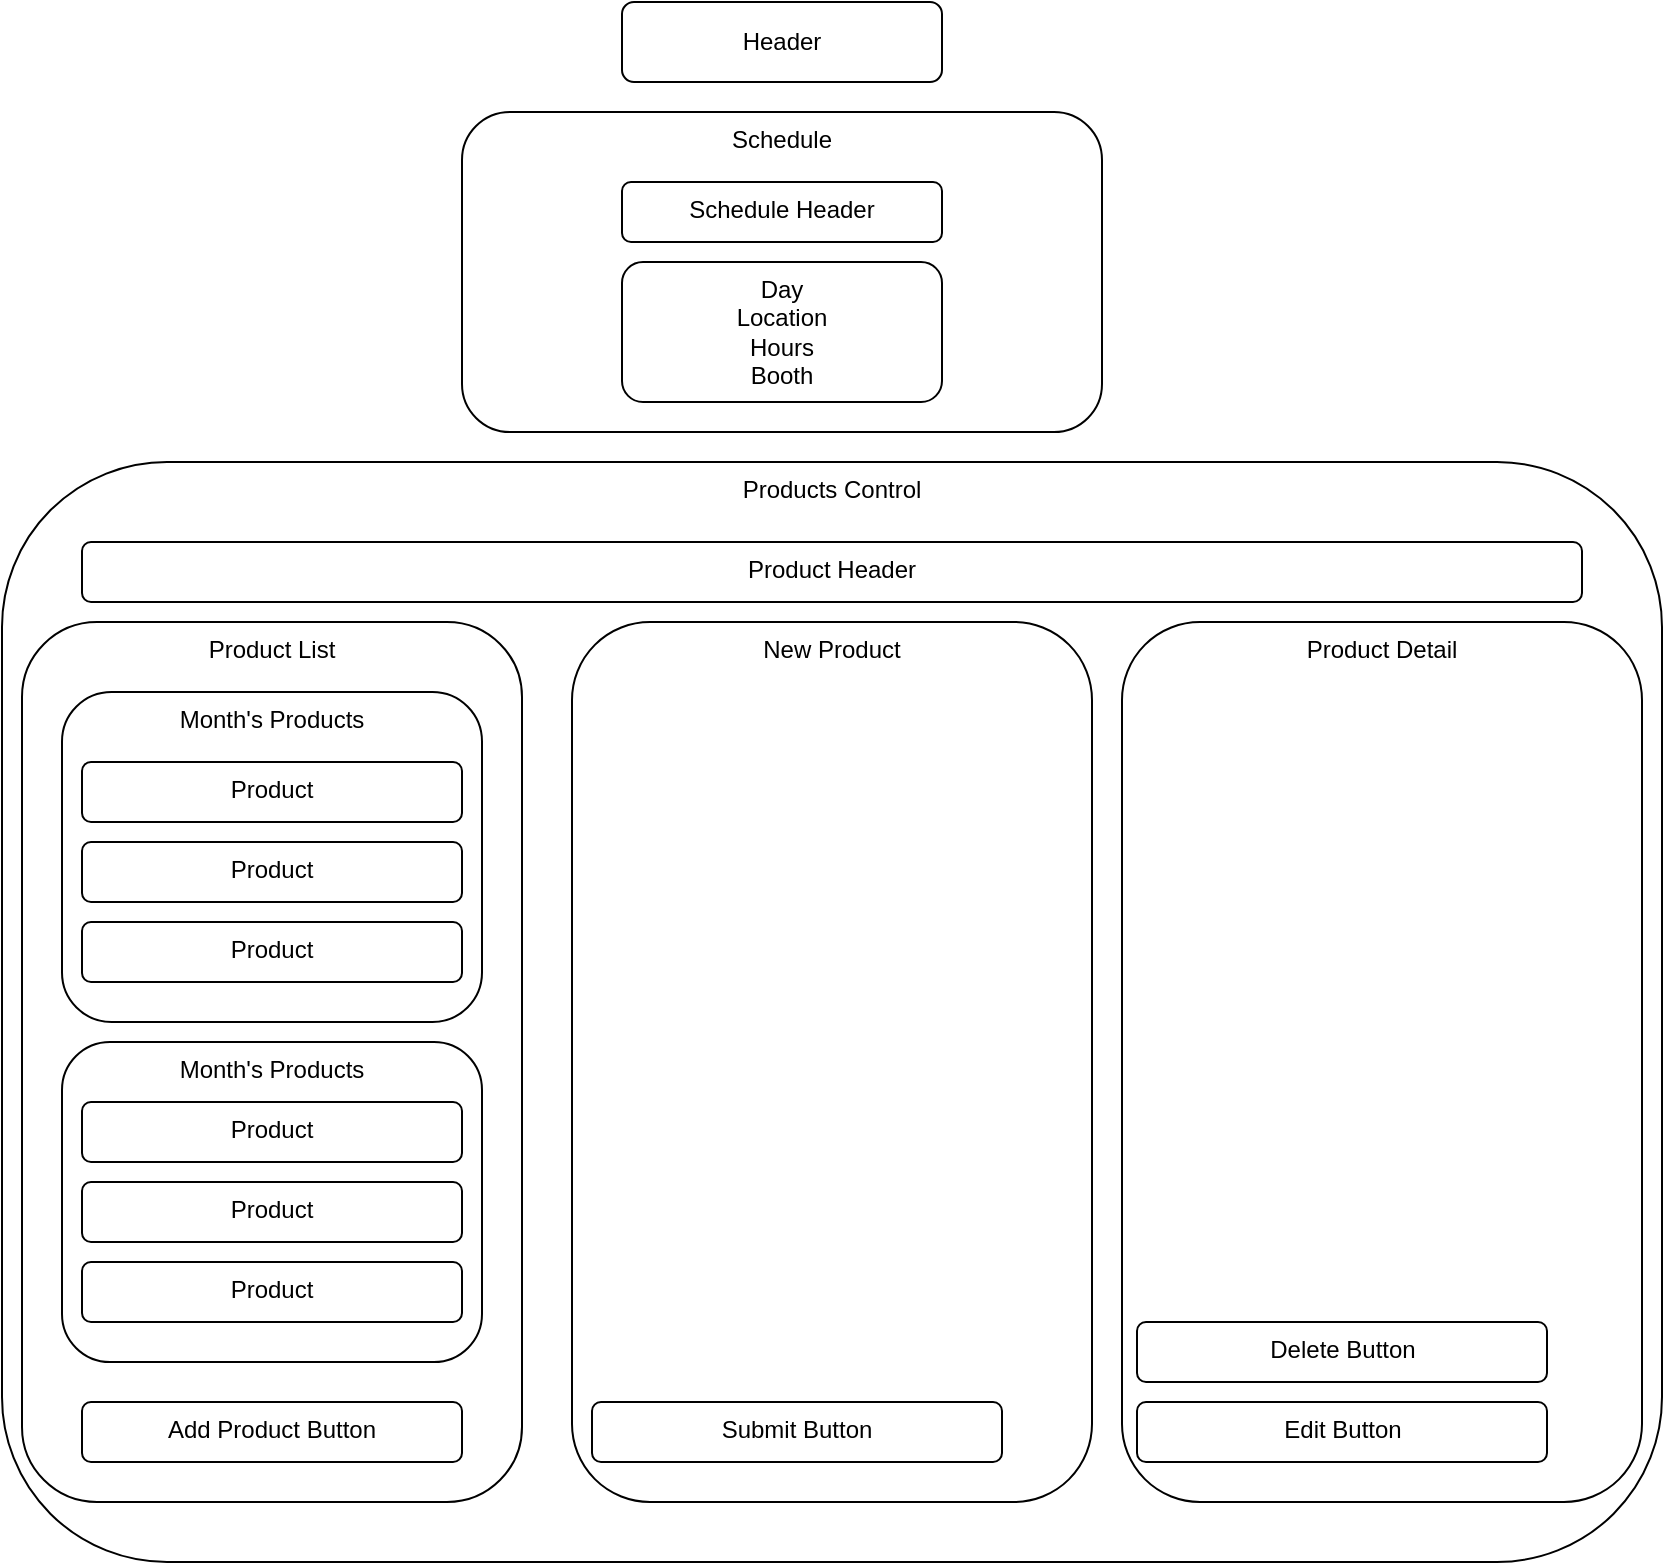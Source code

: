 <mxfile version="14.7.7" type="github">
  <diagram id="ut6MhMl0KK6n7bzSY2bd" name="Page-1">
    <mxGraphModel dx="929" dy="745" grid="1" gridSize="10" guides="1" tooltips="1" connect="1" arrows="1" fold="1" page="1" pageScale="1" pageWidth="850" pageHeight="1100" math="0" shadow="0">
      <root>
        <mxCell id="0" />
        <mxCell id="1" parent="0" />
        <mxCell id="ITOi9HRvO5zLatM1tq2a-1" value="Header" style="rounded=1;whiteSpace=wrap;html=1;" parent="1" vertex="1">
          <mxGeometry x="320" y="90" width="160" height="40" as="geometry" />
        </mxCell>
        <mxCell id="ITOi9HRvO5zLatM1tq2a-2" style="edgeStyle=orthogonalEdgeStyle;rounded=0;orthogonalLoop=1;jettySize=auto;html=1;exitX=0.5;exitY=1;exitDx=0;exitDy=0;" parent="1" source="ITOi9HRvO5zLatM1tq2a-1" target="ITOi9HRvO5zLatM1tq2a-1" edge="1">
          <mxGeometry relative="1" as="geometry" />
        </mxCell>
        <mxCell id="ITOi9HRvO5zLatM1tq2a-3" value="Schedule" style="rounded=1;whiteSpace=wrap;html=1;verticalAlign=top;" parent="1" vertex="1">
          <mxGeometry x="240" y="145" width="320" height="160" as="geometry" />
        </mxCell>
        <mxCell id="ITOi9HRvO5zLatM1tq2a-4" value="Products Control" style="rounded=1;whiteSpace=wrap;html=1;verticalAlign=top;" parent="1" vertex="1">
          <mxGeometry x="10" y="320" width="830" height="550" as="geometry" />
        </mxCell>
        <mxCell id="ITOi9HRvO5zLatM1tq2a-5" value="Schedule Header" style="rounded=1;whiteSpace=wrap;html=1;verticalAlign=top;" parent="1" vertex="1">
          <mxGeometry x="320" y="180" width="160" height="30" as="geometry" />
        </mxCell>
        <mxCell id="ITOi9HRvO5zLatM1tq2a-6" value="&lt;div&gt;Day&lt;/div&gt;&lt;div&gt;Location&lt;/div&gt;&lt;div&gt;Hours&lt;/div&gt;&lt;div&gt;Booth&lt;br&gt;&lt;/div&gt;" style="rounded=1;whiteSpace=wrap;html=1;verticalAlign=top;" parent="1" vertex="1">
          <mxGeometry x="320" y="220" width="160" height="70" as="geometry" />
        </mxCell>
        <mxCell id="ITOi9HRvO5zLatM1tq2a-7" value="Product Header" style="rounded=1;whiteSpace=wrap;html=1;verticalAlign=top;" parent="1" vertex="1">
          <mxGeometry x="50" y="360" width="750" height="30" as="geometry" />
        </mxCell>
        <mxCell id="ITOi9HRvO5zLatM1tq2a-8" value="&lt;div&gt;Product List&lt;/div&gt;&lt;div&gt;&lt;br&gt;&lt;/div&gt;" style="rounded=1;whiteSpace=wrap;html=1;verticalAlign=top;" parent="1" vertex="1">
          <mxGeometry x="20" y="400" width="250" height="440" as="geometry" />
        </mxCell>
        <mxCell id="ITOi9HRvO5zLatM1tq2a-13" value="Add Product Button" style="rounded=1;whiteSpace=wrap;html=1;verticalAlign=top;" parent="1" vertex="1">
          <mxGeometry x="50" y="790" width="190" height="30" as="geometry" />
        </mxCell>
        <mxCell id="ITOi9HRvO5zLatM1tq2a-15" value="Month&#39;s Products" style="rounded=1;whiteSpace=wrap;html=1;verticalAlign=top;" parent="1" vertex="1">
          <mxGeometry x="40" y="435" width="210" height="165" as="geometry" />
        </mxCell>
        <mxCell id="ITOi9HRvO5zLatM1tq2a-11" value="Product" style="rounded=1;whiteSpace=wrap;html=1;verticalAlign=top;" parent="1" vertex="1">
          <mxGeometry x="50" y="550" width="190" height="30" as="geometry" />
        </mxCell>
        <mxCell id="ITOi9HRvO5zLatM1tq2a-10" value="Product" style="rounded=1;whiteSpace=wrap;html=1;verticalAlign=top;" parent="1" vertex="1">
          <mxGeometry x="50" y="510" width="190" height="30" as="geometry" />
        </mxCell>
        <mxCell id="ITOi9HRvO5zLatM1tq2a-9" value="Product" style="rounded=1;whiteSpace=wrap;html=1;verticalAlign=top;" parent="1" vertex="1">
          <mxGeometry x="50" y="470" width="190" height="30" as="geometry" />
        </mxCell>
        <mxCell id="ITOi9HRvO5zLatM1tq2a-16" value="Month&#39;s Products" style="rounded=1;whiteSpace=wrap;html=1;verticalAlign=top;" parent="1" vertex="1">
          <mxGeometry x="40" y="610" width="210" height="160" as="geometry" />
        </mxCell>
        <mxCell id="ITOi9HRvO5zLatM1tq2a-17" value="Product" style="rounded=1;whiteSpace=wrap;html=1;verticalAlign=top;" parent="1" vertex="1">
          <mxGeometry x="50" y="640" width="190" height="30" as="geometry" />
        </mxCell>
        <mxCell id="ITOi9HRvO5zLatM1tq2a-18" value="Product" style="rounded=1;whiteSpace=wrap;html=1;verticalAlign=top;" parent="1" vertex="1">
          <mxGeometry x="50" y="680" width="190" height="30" as="geometry" />
        </mxCell>
        <mxCell id="ITOi9HRvO5zLatM1tq2a-19" value="Product" style="rounded=1;whiteSpace=wrap;html=1;verticalAlign=top;" parent="1" vertex="1">
          <mxGeometry x="50" y="720" width="190" height="30" as="geometry" />
        </mxCell>
        <mxCell id="ITOi9HRvO5zLatM1tq2a-20" value="New Product" style="rounded=1;whiteSpace=wrap;html=1;verticalAlign=top;" parent="1" vertex="1">
          <mxGeometry x="295" y="400" width="260" height="440" as="geometry" />
        </mxCell>
        <mxCell id="ITOi9HRvO5zLatM1tq2a-21" value="Submit Button" style="rounded=1;whiteSpace=wrap;html=1;verticalAlign=top;" parent="1" vertex="1">
          <mxGeometry x="305" y="790" width="205" height="30" as="geometry" />
        </mxCell>
        <mxCell id="ITOi9HRvO5zLatM1tq2a-22" value="Product Detail" style="rounded=1;whiteSpace=wrap;html=1;verticalAlign=top;" parent="1" vertex="1">
          <mxGeometry x="570" y="400" width="260" height="440" as="geometry" />
        </mxCell>
        <mxCell id="ITOi9HRvO5zLatM1tq2a-23" value="Edit Button" style="rounded=1;whiteSpace=wrap;html=1;verticalAlign=top;" parent="1" vertex="1">
          <mxGeometry x="577.5" y="790" width="205" height="30" as="geometry" />
        </mxCell>
        <mxCell id="ITOi9HRvO5zLatM1tq2a-24" value="Delete Button" style="rounded=1;whiteSpace=wrap;html=1;verticalAlign=top;" parent="1" vertex="1">
          <mxGeometry x="577.5" y="750" width="205" height="30" as="geometry" />
        </mxCell>
      </root>
    </mxGraphModel>
  </diagram>
</mxfile>
